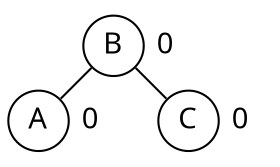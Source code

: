 graph G {
    layout=neato;
    node[shape=circle, fixedsize=true, width=0.40, fontname="sans"];

    B       [pos=" 0.00, 0.50!"];
    B_label [pos=" 0.35, 0.50!", shape=plaintext, label="0"];

    A       [pos="-0.50, 0.00!"];
    A_label [pos="-0.15, 0.00!", shape=plaintext, label="0"];

    C       [pos=" 0.50, 0.00!"];
    C_label [pos=" 0.85, 0.00!", shape=plaintext, label="0"];

    B -- {A, C};
}
